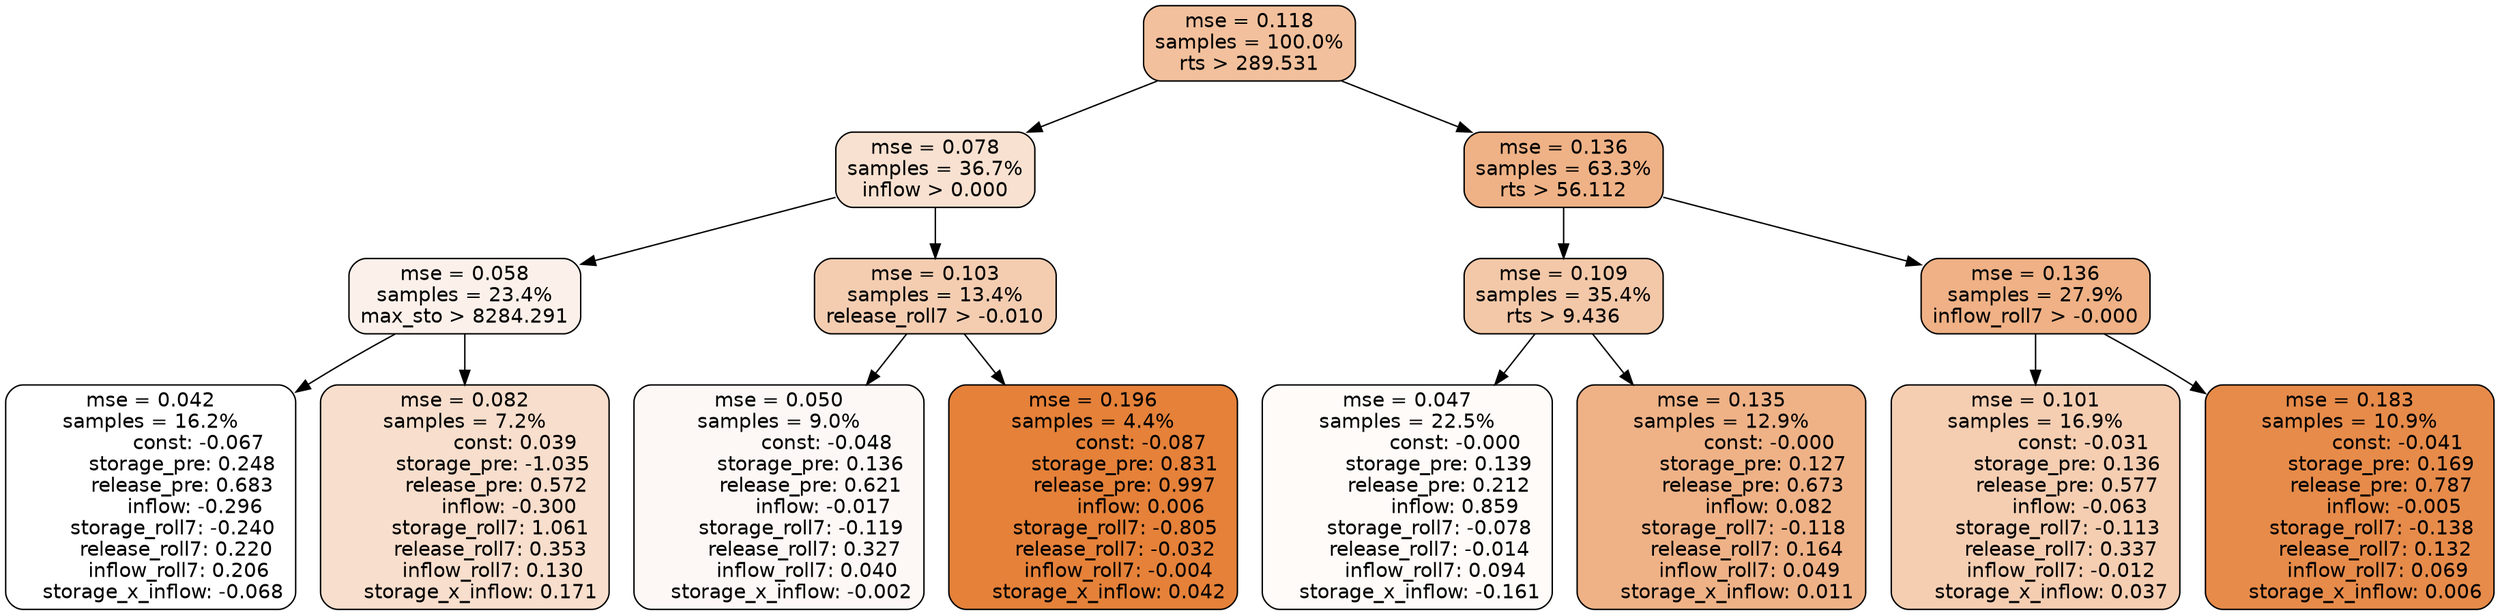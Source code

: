 digraph tree {
node [shape=rectangle, style="filled, rounded", color="black", fontname=helvetica] ;
edge [fontname=helvetica] ;
	"0" [label="mse = 0.118
samples = 100.0%
rts > 289.531", fillcolor="#f2c09c"]
	"8" [label="mse = 0.078
samples = 36.7%
inflow > 0.000", fillcolor="#f8e1d0"]
	"1" [label="mse = 0.136
samples = 63.3%
rts > 56.112", fillcolor="#efb286"]
	"9" [label="mse = 0.058
samples = 23.4%
max_sto > 8284.291", fillcolor="#fcf1ea"]
	"12" [label="mse = 0.103
samples = 13.4%
release_roll7 > -0.010", fillcolor="#f4cdb1"]
	"2" [label="mse = 0.109
samples = 35.4%
rts > 9.436", fillcolor="#f3c8a8"]
	"5" [label="mse = 0.136
samples = 27.9%
inflow_roll7 > -0.000", fillcolor="#efb185"]
	"10" [label="mse = 0.042
samples = 16.2%
               const: -0.067
          storage_pre: 0.248
          release_pre: 0.683
              inflow: -0.296
       storage_roll7: -0.240
        release_roll7: 0.220
         inflow_roll7: 0.206
    storage_x_inflow: -0.068", fillcolor="#ffffff"]
	"11" [label="mse = 0.082
samples = 7.2%
                const: 0.039
         storage_pre: -1.035
          release_pre: 0.572
              inflow: -0.300
        storage_roll7: 1.061
        release_roll7: 0.353
         inflow_roll7: 0.130
     storage_x_inflow: 0.171", fillcolor="#f8decc"]
	"13" [label="mse = 0.050
samples = 9.0%
               const: -0.048
          storage_pre: 0.136
          release_pre: 0.621
              inflow: -0.017
       storage_roll7: -0.119
        release_roll7: 0.327
         inflow_roll7: 0.040
    storage_x_inflow: -0.002", fillcolor="#fdf8f5"]
	"14" [label="mse = 0.196
samples = 4.4%
               const: -0.087
          storage_pre: 0.831
          release_pre: 0.997
               inflow: 0.006
       storage_roll7: -0.805
       release_roll7: -0.032
        inflow_roll7: -0.004
     storage_x_inflow: 0.042", fillcolor="#e58139"]
	"3" [label="mse = 0.047
samples = 22.5%
               const: -0.000
          storage_pre: 0.139
          release_pre: 0.212
               inflow: 0.859
       storage_roll7: -0.078
       release_roll7: -0.014
         inflow_roll7: 0.094
    storage_x_inflow: -0.161", fillcolor="#fefbf8"]
	"4" [label="mse = 0.135
samples = 12.9%
               const: -0.000
          storage_pre: 0.127
          release_pre: 0.673
               inflow: 0.082
       storage_roll7: -0.118
        release_roll7: 0.164
         inflow_roll7: 0.049
     storage_x_inflow: 0.011", fillcolor="#efb287"]
	"6" [label="mse = 0.101
samples = 16.9%
               const: -0.031
          storage_pre: 0.136
          release_pre: 0.577
              inflow: -0.063
       storage_roll7: -0.113
        release_roll7: 0.337
        inflow_roll7: -0.012
     storage_x_inflow: 0.037", fillcolor="#f5ceb2"]
	"7" [label="mse = 0.183
samples = 10.9%
               const: -0.041
          storage_pre: 0.169
          release_pre: 0.787
              inflow: -0.005
       storage_roll7: -0.138
        release_roll7: 0.132
         inflow_roll7: 0.069
     storage_x_inflow: 0.006", fillcolor="#e78b4a"]

	"0" -> "1"
	"0" -> "8"
	"8" -> "9"
	"8" -> "12"
	"1" -> "2"
	"1" -> "5"
	"9" -> "10"
	"9" -> "11"
	"12" -> "13"
	"12" -> "14"
	"2" -> "3"
	"2" -> "4"
	"5" -> "6"
	"5" -> "7"
}